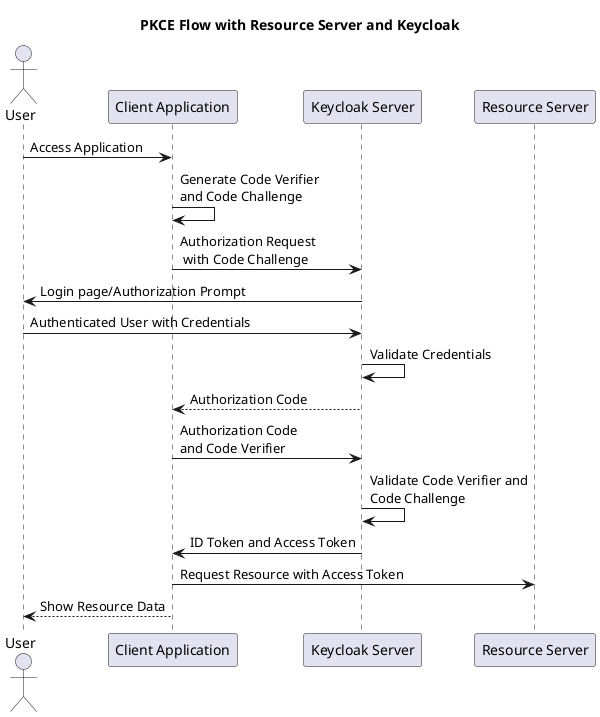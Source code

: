 @startuml ClientResourceServerAuthUML

title PKCE Flow with Resource Server and Keycloak

actor User as User
participant "Client Application" as Client
participant "Keycloak Server" as Keycloak
participant "Resource Server" as ResourceServer



User -> Client: Access Application
Client -> Client: Generate Code Verifier\nand Code Challenge
Client -> Keycloak: Authorization Request\n with Code Challenge
Keycloak -> User: Login page/Authorization Prompt
User -> Keycloak: Authenticated User with Credentials
Keycloak -> Keycloak: Validate Credentials
Keycloak --> Client: Authorization Code
Client -> Keycloak: Authorization Code\nand Code Verifier
Keycloak -> Keycloak: Validate Code Verifier and\nCode Challenge
Keycloak -> Client: ID Token and Access Token
Client -> ResourceServer: Request Resource with Access Token
Client --> User: Show Resource Data

@enduml
